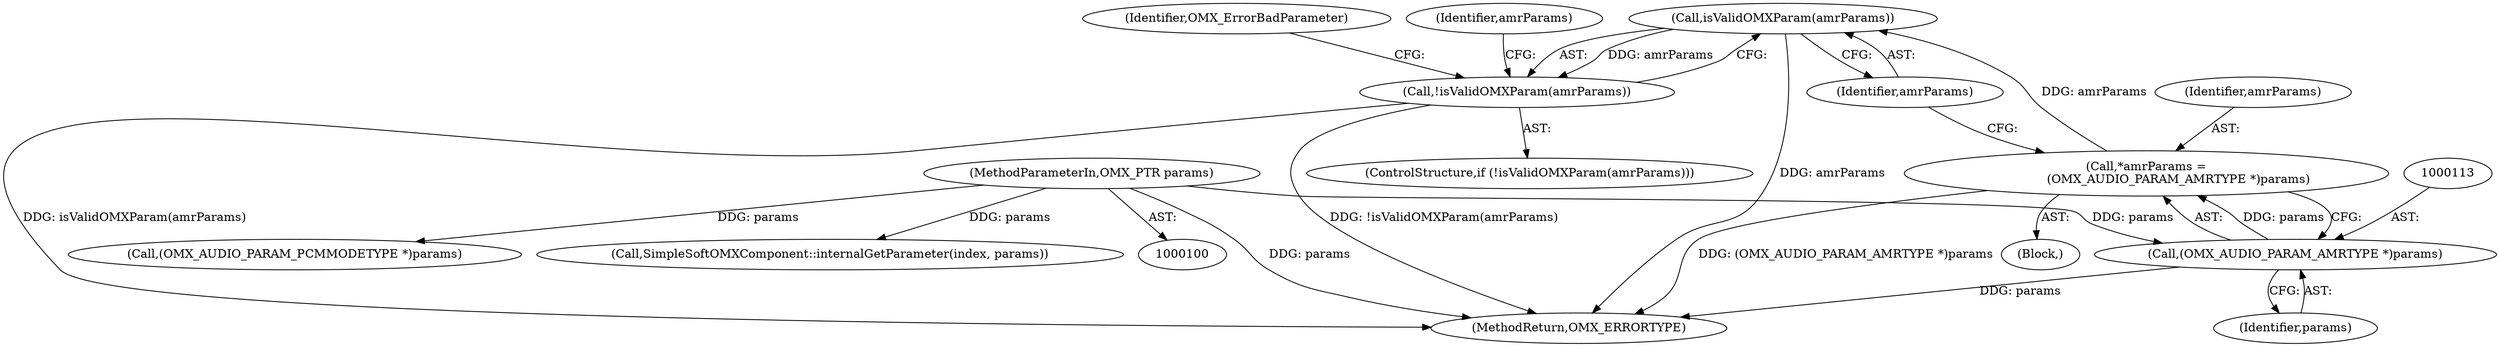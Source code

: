 digraph "0_Android_295c883fe3105b19bcd0f9e07d54c6b589fc5bff_6@pointer" {
"1000117" [label="(Call,isValidOMXParam(amrParams))"];
"1000110" [label="(Call,*amrParams =\n                 (OMX_AUDIO_PARAM_AMRTYPE *)params)"];
"1000112" [label="(Call,(OMX_AUDIO_PARAM_AMRTYPE *)params)"];
"1000102" [label="(MethodParameterIn,OMX_PTR params)"];
"1000116" [label="(Call,!isValidOMXParam(amrParams))"];
"1000121" [label="(Identifier,OMX_ErrorBadParameter)"];
"1000110" [label="(Call,*amrParams =\n                 (OMX_AUDIO_PARAM_AMRTYPE *)params)"];
"1000114" [label="(Identifier,params)"];
"1000111" [label="(Identifier,amrParams)"];
"1000117" [label="(Call,isValidOMXParam(amrParams))"];
"1000116" [label="(Call,!isValidOMXParam(amrParams))"];
"1000184" [label="(Call,(OMX_AUDIO_PARAM_PCMMODETYPE *)params)"];
"1000115" [label="(ControlStructure,if (!isValidOMXParam(amrParams)))"];
"1000108" [label="(Block,)"];
"1000261" [label="(Call,SimpleSoftOMXComponent::internalGetParameter(index, params))"];
"1000125" [label="(Identifier,amrParams)"];
"1000112" [label="(Call,(OMX_AUDIO_PARAM_AMRTYPE *)params)"];
"1000118" [label="(Identifier,amrParams)"];
"1000102" [label="(MethodParameterIn,OMX_PTR params)"];
"1000264" [label="(MethodReturn,OMX_ERRORTYPE)"];
"1000117" -> "1000116"  [label="AST: "];
"1000117" -> "1000118"  [label="CFG: "];
"1000118" -> "1000117"  [label="AST: "];
"1000116" -> "1000117"  [label="CFG: "];
"1000117" -> "1000264"  [label="DDG: amrParams"];
"1000117" -> "1000116"  [label="DDG: amrParams"];
"1000110" -> "1000117"  [label="DDG: amrParams"];
"1000110" -> "1000108"  [label="AST: "];
"1000110" -> "1000112"  [label="CFG: "];
"1000111" -> "1000110"  [label="AST: "];
"1000112" -> "1000110"  [label="AST: "];
"1000118" -> "1000110"  [label="CFG: "];
"1000110" -> "1000264"  [label="DDG: (OMX_AUDIO_PARAM_AMRTYPE *)params"];
"1000112" -> "1000110"  [label="DDG: params"];
"1000112" -> "1000114"  [label="CFG: "];
"1000113" -> "1000112"  [label="AST: "];
"1000114" -> "1000112"  [label="AST: "];
"1000112" -> "1000264"  [label="DDG: params"];
"1000102" -> "1000112"  [label="DDG: params"];
"1000102" -> "1000100"  [label="AST: "];
"1000102" -> "1000264"  [label="DDG: params"];
"1000102" -> "1000184"  [label="DDG: params"];
"1000102" -> "1000261"  [label="DDG: params"];
"1000116" -> "1000115"  [label="AST: "];
"1000121" -> "1000116"  [label="CFG: "];
"1000125" -> "1000116"  [label="CFG: "];
"1000116" -> "1000264"  [label="DDG: isValidOMXParam(amrParams)"];
"1000116" -> "1000264"  [label="DDG: !isValidOMXParam(amrParams)"];
}
